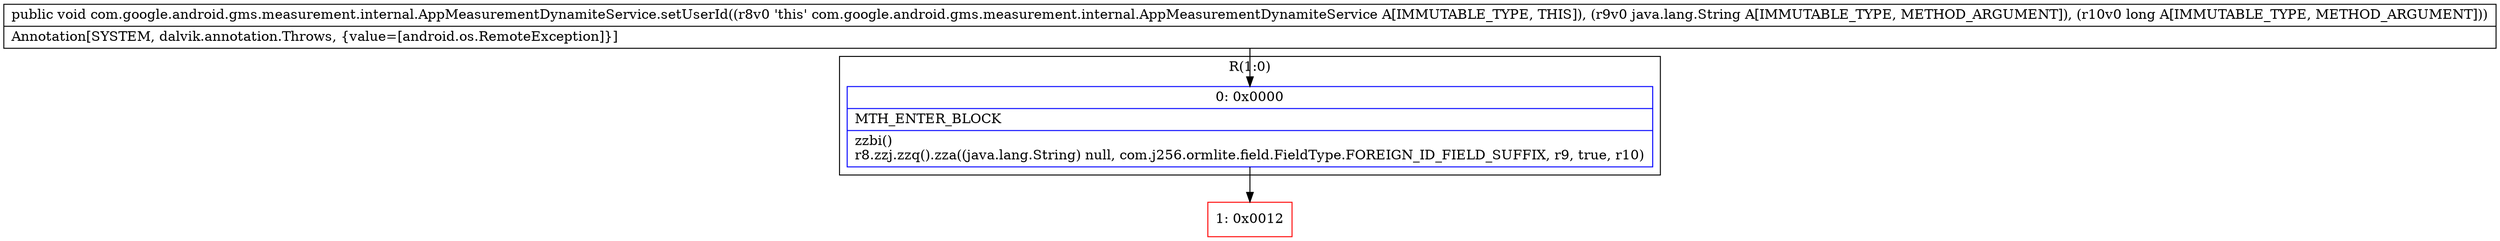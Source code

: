 digraph "CFG forcom.google.android.gms.measurement.internal.AppMeasurementDynamiteService.setUserId(Ljava\/lang\/String;J)V" {
subgraph cluster_Region_1306567168 {
label = "R(1:0)";
node [shape=record,color=blue];
Node_0 [shape=record,label="{0\:\ 0x0000|MTH_ENTER_BLOCK\l|zzbi()\lr8.zzj.zzq().zza((java.lang.String) null, com.j256.ormlite.field.FieldType.FOREIGN_ID_FIELD_SUFFIX, r9, true, r10)\l}"];
}
Node_1 [shape=record,color=red,label="{1\:\ 0x0012}"];
MethodNode[shape=record,label="{public void com.google.android.gms.measurement.internal.AppMeasurementDynamiteService.setUserId((r8v0 'this' com.google.android.gms.measurement.internal.AppMeasurementDynamiteService A[IMMUTABLE_TYPE, THIS]), (r9v0 java.lang.String A[IMMUTABLE_TYPE, METHOD_ARGUMENT]), (r10v0 long A[IMMUTABLE_TYPE, METHOD_ARGUMENT]))  | Annotation[SYSTEM, dalvik.annotation.Throws, \{value=[android.os.RemoteException]\}]\l}"];
MethodNode -> Node_0;
Node_0 -> Node_1;
}

